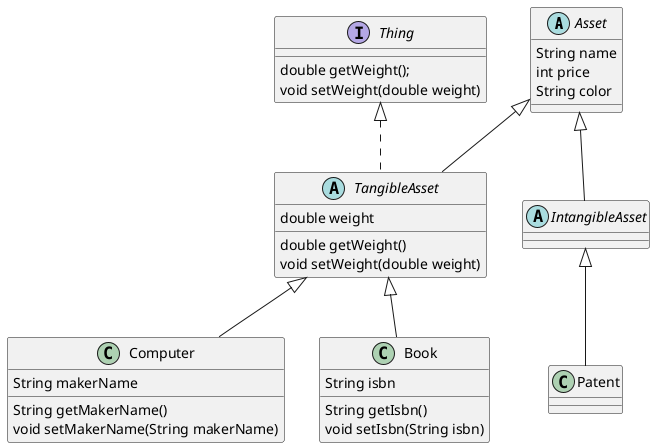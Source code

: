 @startuml
'https://plantuml.com/class-diagram

abstract class Asset {
    String name
    int price
    String color
}

interface Thing {
    double getWeight();
    void setWeight(double weight)
}

abstract class TangibleAsset{
    double weight

    double getWeight()
    void setWeight(double weight)
}

abstract class IntangibleAsset {

}

class Computer {
    String makerName

    String getMakerName()
    void setMakerName(String makerName)
}

class Book {
    String isbn

    String getIsbn()
    void setIsbn(String isbn)
}

class Patent {

}


Thing <|.. TangibleAsset

Asset <|-- TangibleAsset
Asset <|-- IntangibleAsset

TangibleAsset <|-- Computer
TangibleAsset <|-- Book

IntangibleAsset <|-- Patent


@enduml